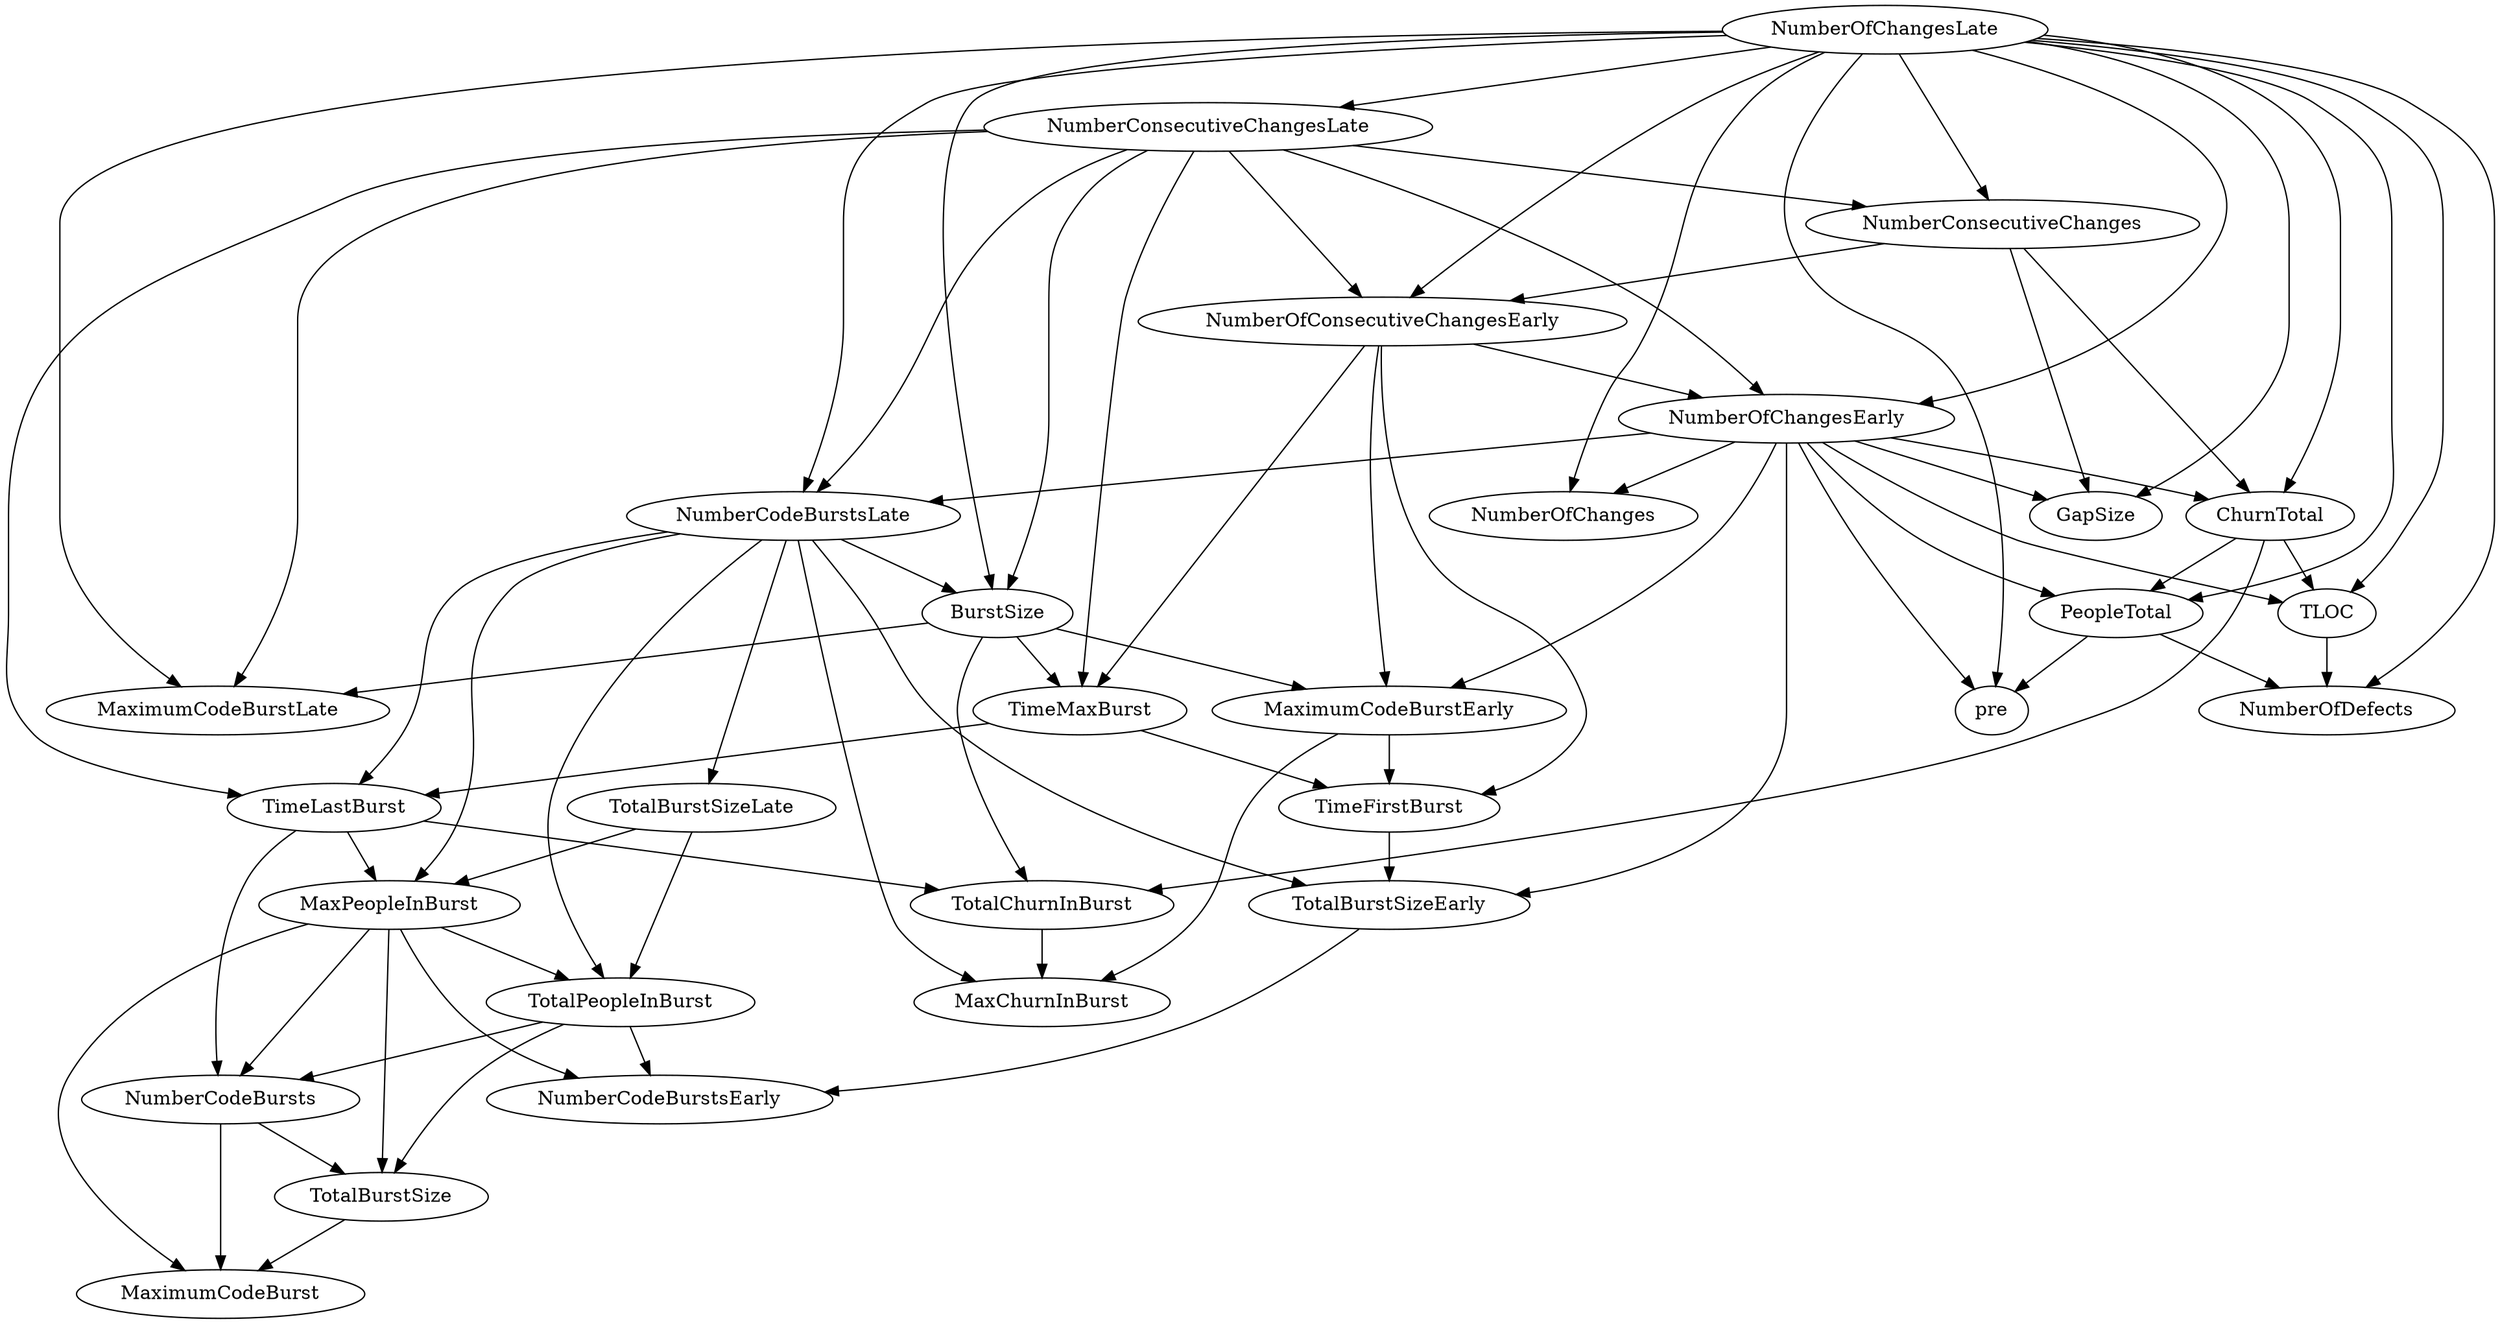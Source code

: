 digraph {
   TotalPeopleInBurst;
   MaximumCodeBurstLate;
   NumberOfChanges;
   MaxPeopleInBurst;
   TotalBurstSizeLate;
   NumberCodeBurstsLate;
   NumberOfChangesLate;
   NumberOfChangesEarly;
   MaxChurnInBurst;
   MaximumCodeBurstEarly;
   NumberCodeBurstsEarly;
   TimeFirstBurst;
   TotalChurnInBurst;
   ChurnTotal;
   MaximumCodeBurst;
   NumberOfConsecutiveChangesEarly;
   NumberConsecutiveChangesLate;
   TotalBurstSizeEarly;
   TotalBurstSize;
   TimeMaxBurst;
   NumberConsecutiveChanges;
   TimeLastBurst;
   NumberCodeBursts;
   PeopleTotal;
   pre;
   NumberOfDefects;
   TLOC;
   GapSize;
   BurstSize;
   TotalPeopleInBurst -> NumberCodeBurstsEarly;
   TotalPeopleInBurst -> TotalBurstSize;
   TotalPeopleInBurst -> NumberCodeBursts;
   MaxPeopleInBurst -> TotalPeopleInBurst;
   MaxPeopleInBurst -> NumberCodeBurstsEarly;
   MaxPeopleInBurst -> MaximumCodeBurst;
   MaxPeopleInBurst -> TotalBurstSize;
   MaxPeopleInBurst -> NumberCodeBursts;
   TotalBurstSizeLate -> TotalPeopleInBurst;
   TotalBurstSizeLate -> MaxPeopleInBurst;
   NumberCodeBurstsLate -> TotalPeopleInBurst;
   NumberCodeBurstsLate -> MaxPeopleInBurst;
   NumberCodeBurstsLate -> TotalBurstSizeLate;
   NumberCodeBurstsLate -> MaxChurnInBurst;
   NumberCodeBurstsLate -> TotalBurstSizeEarly;
   NumberCodeBurstsLate -> TimeLastBurst;
   NumberCodeBurstsLate -> BurstSize;
   NumberOfChangesLate -> MaximumCodeBurstLate;
   NumberOfChangesLate -> NumberOfChanges;
   NumberOfChangesLate -> NumberCodeBurstsLate;
   NumberOfChangesLate -> NumberOfChangesEarly;
   NumberOfChangesLate -> ChurnTotal;
   NumberOfChangesLate -> NumberOfConsecutiveChangesEarly;
   NumberOfChangesLate -> NumberConsecutiveChangesLate;
   NumberOfChangesLate -> NumberConsecutiveChanges;
   NumberOfChangesLate -> PeopleTotal;
   NumberOfChangesLate -> pre;
   NumberOfChangesLate -> NumberOfDefects;
   NumberOfChangesLate -> TLOC;
   NumberOfChangesLate -> GapSize;
   NumberOfChangesLate -> BurstSize;
   NumberOfChangesEarly -> NumberOfChanges;
   NumberOfChangesEarly -> NumberCodeBurstsLate;
   NumberOfChangesEarly -> MaximumCodeBurstEarly;
   NumberOfChangesEarly -> ChurnTotal;
   NumberOfChangesEarly -> TotalBurstSizeEarly;
   NumberOfChangesEarly -> PeopleTotal;
   NumberOfChangesEarly -> pre;
   NumberOfChangesEarly -> TLOC;
   NumberOfChangesEarly -> GapSize;
   MaximumCodeBurstEarly -> MaxChurnInBurst;
   MaximumCodeBurstEarly -> TimeFirstBurst;
   TimeFirstBurst -> TotalBurstSizeEarly;
   TotalChurnInBurst -> MaxChurnInBurst;
   ChurnTotal -> TotalChurnInBurst;
   ChurnTotal -> PeopleTotal;
   ChurnTotal -> TLOC;
   NumberOfConsecutiveChangesEarly -> NumberOfChangesEarly;
   NumberOfConsecutiveChangesEarly -> MaximumCodeBurstEarly;
   NumberOfConsecutiveChangesEarly -> TimeFirstBurst;
   NumberOfConsecutiveChangesEarly -> TimeMaxBurst;
   NumberConsecutiveChangesLate -> MaximumCodeBurstLate;
   NumberConsecutiveChangesLate -> NumberCodeBurstsLate;
   NumberConsecutiveChangesLate -> NumberOfChangesEarly;
   NumberConsecutiveChangesLate -> NumberOfConsecutiveChangesEarly;
   NumberConsecutiveChangesLate -> TimeMaxBurst;
   NumberConsecutiveChangesLate -> NumberConsecutiveChanges;
   NumberConsecutiveChangesLate -> TimeLastBurst;
   NumberConsecutiveChangesLate -> BurstSize;
   TotalBurstSizeEarly -> NumberCodeBurstsEarly;
   TotalBurstSize -> MaximumCodeBurst;
   TimeMaxBurst -> TimeFirstBurst;
   TimeMaxBurst -> TimeLastBurst;
   NumberConsecutiveChanges -> ChurnTotal;
   NumberConsecutiveChanges -> NumberOfConsecutiveChangesEarly;
   NumberConsecutiveChanges -> GapSize;
   TimeLastBurst -> MaxPeopleInBurst;
   TimeLastBurst -> TotalChurnInBurst;
   TimeLastBurst -> NumberCodeBursts;
   NumberCodeBursts -> MaximumCodeBurst;
   NumberCodeBursts -> TotalBurstSize;
   PeopleTotal -> pre;
   PeopleTotal -> NumberOfDefects;
   TLOC -> NumberOfDefects;
   BurstSize -> MaximumCodeBurstLate;
   BurstSize -> MaximumCodeBurstEarly;
   BurstSize -> TotalChurnInBurst;
   BurstSize -> TimeMaxBurst;
}
